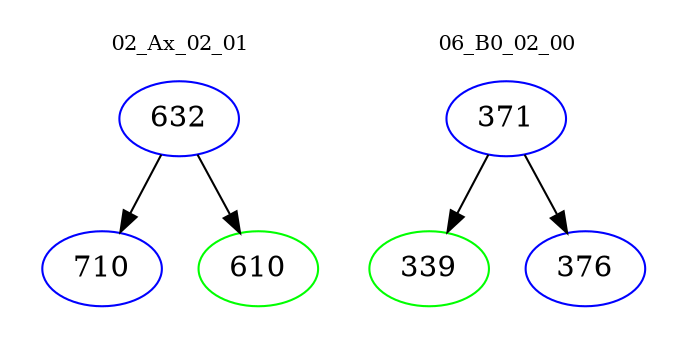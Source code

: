 digraph{
subgraph cluster_0 {
color = white
label = "02_Ax_02_01";
fontsize=10;
T0_632 [label="632", color="blue"]
T0_632 -> T0_710 [color="black"]
T0_710 [label="710", color="blue"]
T0_632 -> T0_610 [color="black"]
T0_610 [label="610", color="green"]
}
subgraph cluster_1 {
color = white
label = "06_B0_02_00";
fontsize=10;
T1_371 [label="371", color="blue"]
T1_371 -> T1_339 [color="black"]
T1_339 [label="339", color="green"]
T1_371 -> T1_376 [color="black"]
T1_376 [label="376", color="blue"]
}
}
